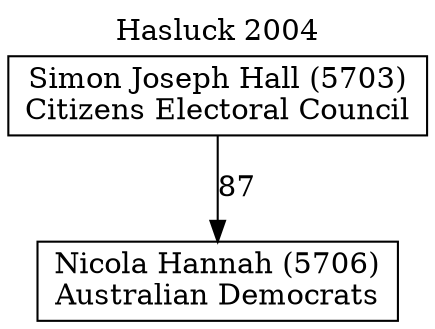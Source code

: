 // House preference flow
digraph "Nicola Hannah (5706)_Hasluck_2004" {
	graph [label="Hasluck 2004" labelloc=t mclimit=10]
	node [shape=box]
	"Nicola Hannah (5706)" [label="Nicola Hannah (5706)
Australian Democrats"]
	"Simon Joseph Hall (5703)" [label="Simon Joseph Hall (5703)
Citizens Electoral Council"]
	"Simon Joseph Hall (5703)" -> "Nicola Hannah (5706)" [label=87]
}
